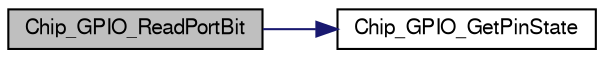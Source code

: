 digraph "Chip_GPIO_ReadPortBit"
{
  edge [fontname="FreeSans",fontsize="10",labelfontname="FreeSans",labelfontsize="10"];
  node [fontname="FreeSans",fontsize="10",shape=record];
  rankdir="LR";
  Node1 [label="Chip_GPIO_ReadPortBit",height=0.2,width=0.4,color="black", fillcolor="grey75", style="filled", fontcolor="black"];
  Node1 -> Node2 [color="midnightblue",fontsize="10",style="solid"];
  Node2 [label="Chip_GPIO_GetPinState",height=0.2,width=0.4,color="black", fillcolor="white", style="filled",URL="$group__GPIO__17XX__40XX.html#ga9f0e35190f01c706564a88f1f88cf716",tooltip="Get a GPIO pin state via the GPIO byte register. "];
}
